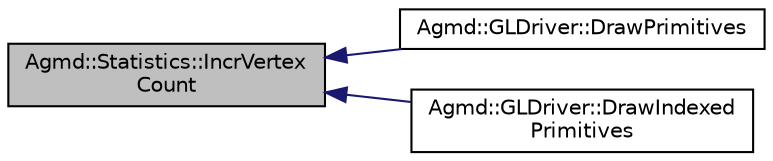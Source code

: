 digraph "Agmd::Statistics::IncrVertexCount"
{
  edge [fontname="Helvetica",fontsize="10",labelfontname="Helvetica",labelfontsize="10"];
  node [fontname="Helvetica",fontsize="10",shape=record];
  rankdir="LR";
  Node1 [label="Agmd::Statistics::IncrVertex\lCount",height=0.2,width=0.4,color="black", fillcolor="grey75", style="filled" fontcolor="black"];
  Node1 -> Node2 [dir="back",color="midnightblue",fontsize="10",style="solid",fontname="Helvetica"];
  Node2 [label="Agmd::GLDriver::DrawPrimitives",height=0.2,width=0.4,color="black", fillcolor="white", style="filled",URL="$class_agmd_1_1_g_l_driver.html#adae2a75d7f71fad8e717c0f8a7ad895d"];
  Node1 -> Node3 [dir="back",color="midnightblue",fontsize="10",style="solid",fontname="Helvetica"];
  Node3 [label="Agmd::GLDriver::DrawIndexed\lPrimitives",height=0.2,width=0.4,color="black", fillcolor="white", style="filled",URL="$class_agmd_1_1_g_l_driver.html#a4f94f8cf789c88859eb4a678382d70ad"];
}
